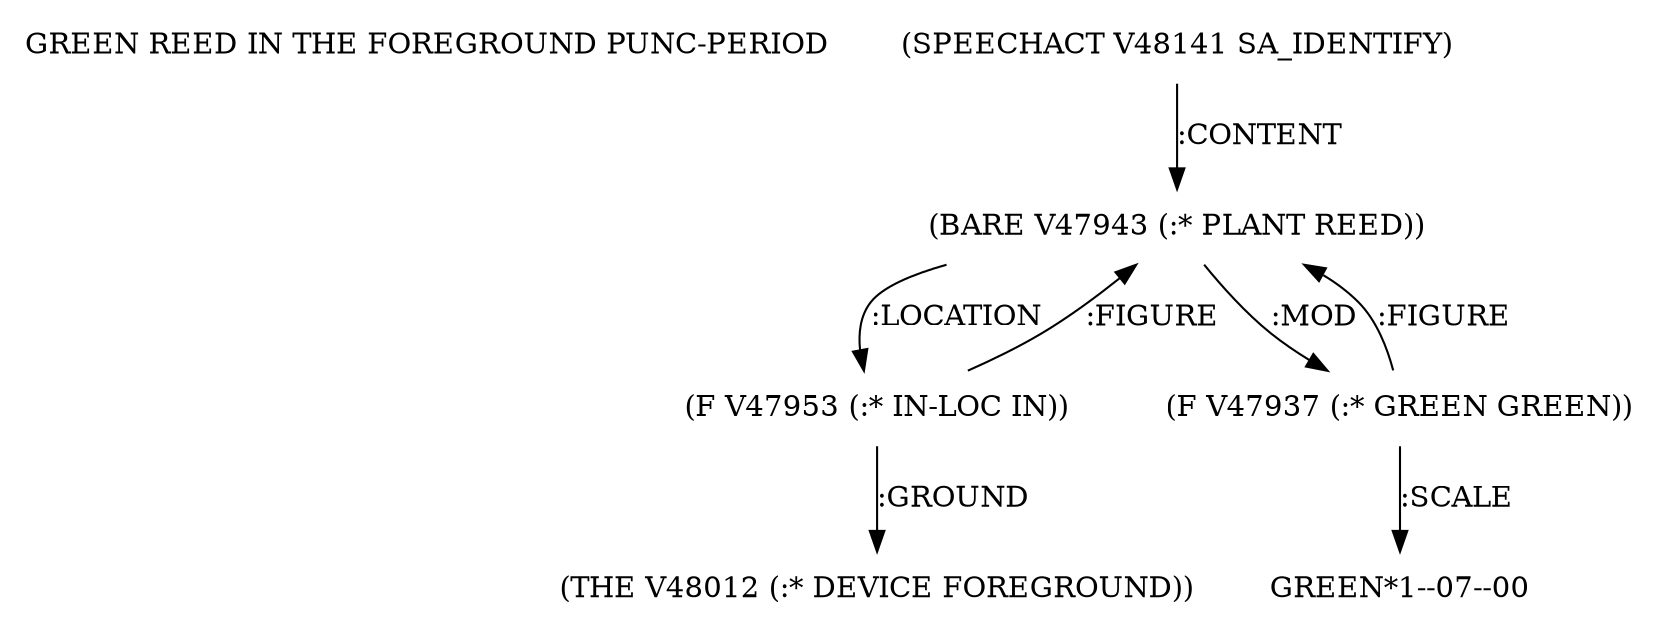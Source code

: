 digraph Terms {
  node [shape=none]
  "GREEN REED IN THE FOREGROUND PUNC-PERIOD"
  "V48141" [label="(SPEECHACT V48141 SA_IDENTIFY)"]
  "V48141" -> "V47943" [label=":CONTENT"]
  "V47943" [label="(BARE V47943 (:* PLANT REED))"]
  "V47943" -> "V47953" [label=":LOCATION"]
  "V47943" -> "V47937" [label=":MOD"]
  "V47937" [label="(F V47937 (:* GREEN GREEN))"]
  "V47937" -> "V47943" [label=":FIGURE"]
  "V47937" -> "NT48376" [label=":SCALE"]
  "NT48376" [label="GREEN*1--07--00"]
  "V47953" [label="(F V47953 (:* IN-LOC IN))"]
  "V47953" -> "V48012" [label=":GROUND"]
  "V47953" -> "V47943" [label=":FIGURE"]
  "V48012" [label="(THE V48012 (:* DEVICE FOREGROUND))"]
}

